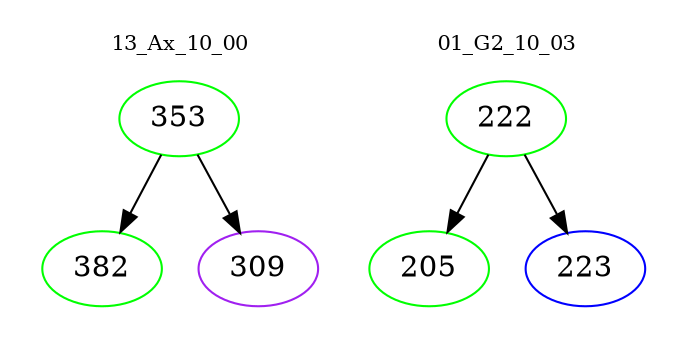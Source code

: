 digraph{
subgraph cluster_0 {
color = white
label = "13_Ax_10_00";
fontsize=10;
T0_353 [label="353", color="green"]
T0_353 -> T0_382 [color="black"]
T0_382 [label="382", color="green"]
T0_353 -> T0_309 [color="black"]
T0_309 [label="309", color="purple"]
}
subgraph cluster_1 {
color = white
label = "01_G2_10_03";
fontsize=10;
T1_222 [label="222", color="green"]
T1_222 -> T1_205 [color="black"]
T1_205 [label="205", color="green"]
T1_222 -> T1_223 [color="black"]
T1_223 [label="223", color="blue"]
}
}

